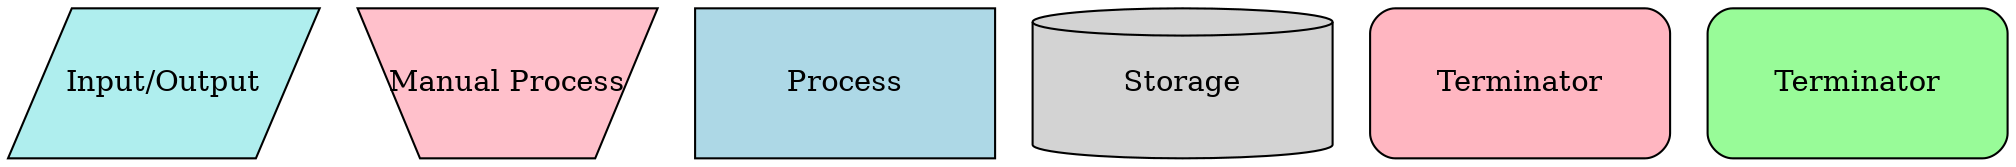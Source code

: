 digraph {
  node [fixedsize=true height=1 width=2]
  
  //node [fillcolor=lightyellow shape=diamond style=filled]
  //D1001 [label="Decision"]
  
  node [fillcolor=paleturquoise shape=parallelogram style=filled]
  I1001 [label="Input/Output"]
  
  node [fillcolor=pink shape=invtrapezium style=filled]
  M1001 [label="Manual Process"]
  
  node [fillcolor=lightblue height=1 shape=rectangle style=filled]
  P1001 [label="Process"]
  
  node [fillcolor=lightgray shape=cylinder style=filled]
  S1001 [label="Storage"]
  
  node [fillcolor=lightpink shape=rectangle style="filled,rounded"]
  T1001 [label="Terminator"]
  
  node [fillcolor=palegreen shape=rectangle style="filled,rounded"]
  T2001 [label="Terminator"]
}
